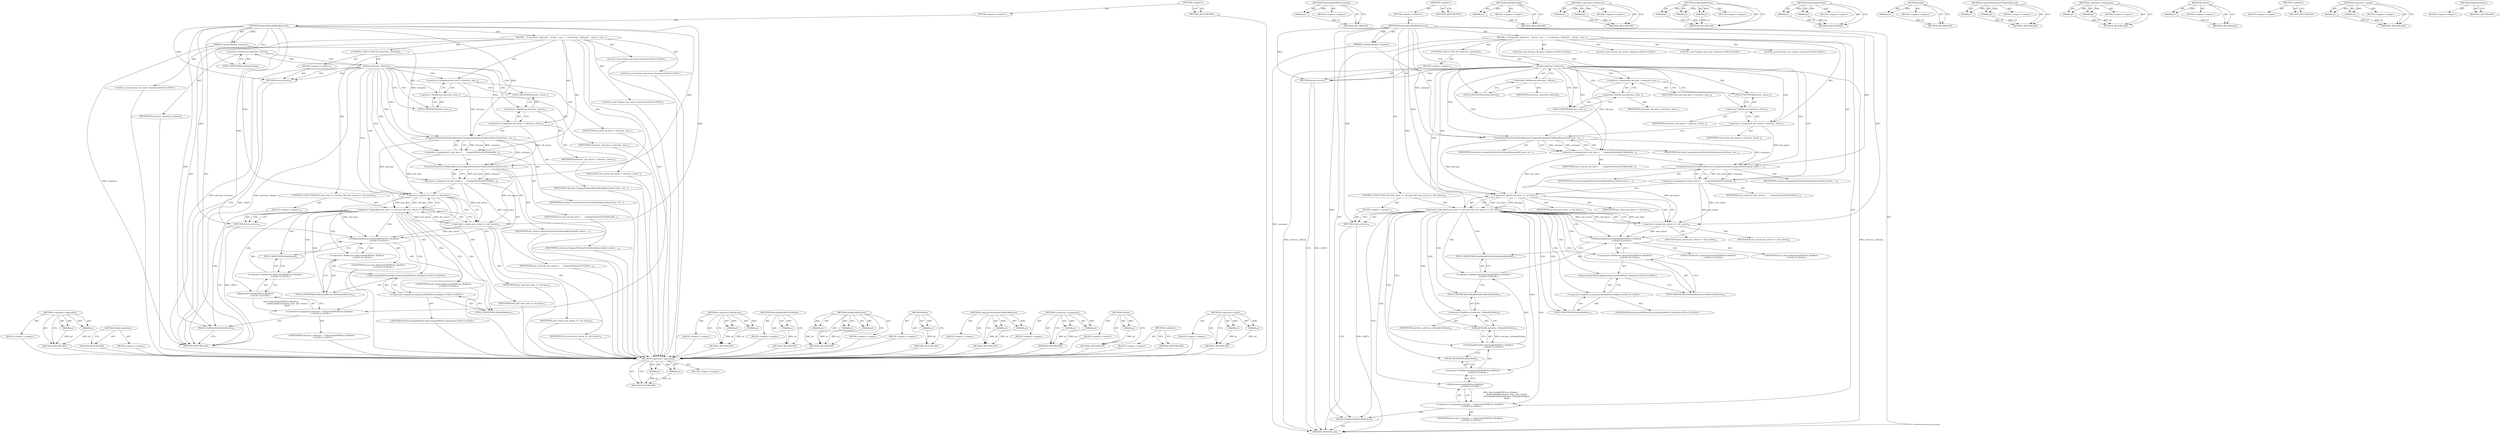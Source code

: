 digraph "&lt;operator&gt;.equals" {
vulnerable_112 [label=<(METHOD,&lt;operator&gt;.logicalAnd)>];
vulnerable_113 [label=<(PARAM,p1)>];
vulnerable_114 [label=<(PARAM,p2)>];
vulnerable_115 [label=<(BLOCK,&lt;empty&gt;,&lt;empty&gt;)>];
vulnerable_116 [label=<(METHOD_RETURN,ANY)>];
vulnerable_137 [label=<(METHOD,SelectionInDOMTree.Builder)>];
vulnerable_138 [label=<(PARAM,p1)>];
vulnerable_139 [label=<(BLOCK,&lt;empty&gt;,&lt;empty&gt;)>];
vulnerable_140 [label=<(METHOD_RETURN,ANY)>];
vulnerable_6 [label=<(METHOD,&lt;global&gt;)<SUB>1</SUB>>];
vulnerable_7 [label=<(BLOCK,&lt;empty&gt;,&lt;empty&gt;)<SUB>1</SUB>>];
vulnerable_8 [label=<(METHOD,NodeChildrenWillBeRemoved)<SUB>1</SUB>>];
vulnerable_9 [label=<(PARAM,ContainerNode&amp; container)<SUB>1</SUB>>];
vulnerable_10 [label=<(BLOCK,{
  if (selection_.IsNone())
    return;
  cons...,{
  if (selection_.IsNone())
    return;
  cons...)<SUB>1</SUB>>];
vulnerable_11 [label=<(CONTROL_STRUCTURE,IF,if (selection_.IsNone()))<SUB>2</SUB>>];
vulnerable_12 [label=<(IsNone,selection_.IsNone())<SUB>2</SUB>>];
vulnerable_13 [label=<(&lt;operator&gt;.fieldAccess,selection_.IsNone)<SUB>2</SUB>>];
vulnerable_14 [label=<(IDENTIFIER,selection_,selection_.IsNone())<SUB>2</SUB>>];
vulnerable_15 [label=<(FIELD_IDENTIFIER,IsNone,IsNone)<SUB>2</SUB>>];
vulnerable_16 [label=<(BLOCK,&lt;empty&gt;,&lt;empty&gt;)<SUB>3</SUB>>];
vulnerable_17 [label=<(RETURN,return;,return;)<SUB>3</SUB>>];
vulnerable_18 [label="<(LOCAL,const Position old_base: Position)<SUB>4</SUB>>"];
vulnerable_19 [label=<(&lt;operator&gt;.assignment,old_base = selection_.base_)<SUB>4</SUB>>];
vulnerable_20 [label=<(IDENTIFIER,old_base,old_base = selection_.base_)<SUB>4</SUB>>];
vulnerable_21 [label=<(&lt;operator&gt;.fieldAccess,selection_.base_)<SUB>4</SUB>>];
vulnerable_22 [label=<(IDENTIFIER,selection_,old_base = selection_.base_)<SUB>4</SUB>>];
vulnerable_23 [label=<(FIELD_IDENTIFIER,base_,base_)<SUB>4</SUB>>];
vulnerable_24 [label="<(LOCAL,const Position old_extent: Position)<SUB>5</SUB>>"];
vulnerable_25 [label=<(&lt;operator&gt;.assignment,old_extent = selection_.extent_)<SUB>5</SUB>>];
vulnerable_26 [label=<(IDENTIFIER,old_extent,old_extent = selection_.extent_)<SUB>5</SUB>>];
vulnerable_27 [label=<(&lt;operator&gt;.fieldAccess,selection_.extent_)<SUB>5</SUB>>];
vulnerable_28 [label=<(IDENTIFIER,selection_,old_extent = selection_.extent_)<SUB>5</SUB>>];
vulnerable_29 [label=<(FIELD_IDENTIFIER,extent_,extent_)<SUB>5</SUB>>];
vulnerable_30 [label="<(LOCAL,const Position new_base: Position)<SUB>6</SUB>>"];
vulnerable_31 [label=<(&lt;operator&gt;.assignment,&amp; new_base =
      ComputePositionForChildrenRe...)<SUB>6</SUB>>];
vulnerable_32 [label=<(IDENTIFIER,new_base,&amp; new_base =
      ComputePositionForChildrenRe...)<SUB>6</SUB>>];
vulnerable_33 [label=<(ComputePositionForChildrenRemoval,ComputePositionForChildrenRemoval(old_base, con...)<SUB>7</SUB>>];
vulnerable_34 [label=<(IDENTIFIER,old_base,ComputePositionForChildrenRemoval(old_base, con...)<SUB>7</SUB>>];
vulnerable_35 [label=<(IDENTIFIER,container,ComputePositionForChildrenRemoval(old_base, con...)<SUB>7</SUB>>];
vulnerable_36 [label="<(LOCAL,const Position new_extent: Position)<SUB>8</SUB>>"];
vulnerable_37 [label=<(&lt;operator&gt;.assignment,&amp; new_extent =
      ComputePositionForChildren...)<SUB>8</SUB>>];
vulnerable_38 [label=<(IDENTIFIER,new_extent,&amp; new_extent =
      ComputePositionForChildren...)<SUB>8</SUB>>];
vulnerable_39 [label=<(ComputePositionForChildrenRemoval,ComputePositionForChildrenRemoval(old_extent, c...)<SUB>9</SUB>>];
vulnerable_40 [label=<(IDENTIFIER,old_extent,ComputePositionForChildrenRemoval(old_extent, c...)<SUB>9</SUB>>];
vulnerable_41 [label=<(IDENTIFIER,container,ComputePositionForChildrenRemoval(old_extent, c...)<SUB>9</SUB>>];
vulnerable_42 [label=<(CONTROL_STRUCTURE,IF,if (new_base == old_base &amp;&amp; new_extent == old_extent))<SUB>10</SUB>>];
vulnerable_43 [label=<(&lt;operator&gt;.logicalAnd,new_base == old_base &amp;&amp; new_extent == old_extent)<SUB>10</SUB>>];
vulnerable_44 [label=<(&lt;operator&gt;.equals,new_base == old_base)<SUB>10</SUB>>];
vulnerable_45 [label=<(IDENTIFIER,new_base,new_base == old_base)<SUB>10</SUB>>];
vulnerable_46 [label=<(IDENTIFIER,old_base,new_base == old_base)<SUB>10</SUB>>];
vulnerable_47 [label=<(&lt;operator&gt;.equals,new_extent == old_extent)<SUB>10</SUB>>];
vulnerable_48 [label=<(IDENTIFIER,new_extent,new_extent == old_extent)<SUB>10</SUB>>];
vulnerable_49 [label=<(IDENTIFIER,old_extent,new_extent == old_extent)<SUB>10</SUB>>];
vulnerable_50 [label=<(BLOCK,&lt;empty&gt;,&lt;empty&gt;)<SUB>11</SUB>>];
vulnerable_51 [label=<(RETURN,return;,return;)<SUB>11</SUB>>];
vulnerable_52 [label="<(&lt;operator&gt;.assignment,selection_ = SelectionInDOMTree::Builder()
    ...)<SUB>12</SUB>>"];
vulnerable_53 [label="<(IDENTIFIER,selection_,selection_ = SelectionInDOMTree::Builder()
    ...)<SUB>12</SUB>>"];
vulnerable_54 [label="<(Build,SelectionInDOMTree::Builder()
                 ...)<SUB>12</SUB>>"];
vulnerable_55 [label="<(&lt;operator&gt;.fieldAccess,SelectionInDOMTree::Builder()
                 ...)<SUB>12</SUB>>"];
vulnerable_56 [label="<(SetIsHandleVisible,SelectionInDOMTree::Builder()
                 ...)<SUB>12</SUB>>"];
vulnerable_57 [label="<(&lt;operator&gt;.fieldAccess,SelectionInDOMTree::Builder()
                 ...)<SUB>12</SUB>>"];
vulnerable_58 [label="<(SetBaseAndExtent,SelectionInDOMTree::Builder()
                 ...)<SUB>12</SUB>>"];
vulnerable_59 [label="<(&lt;operator&gt;.fieldAccess,SelectionInDOMTree::Builder()
                 ...)<SUB>12</SUB>>"];
vulnerable_60 [label="<(SelectionInDOMTree.Builder,SelectionInDOMTree::Builder())<SUB>12</SUB>>"];
vulnerable_61 [label="<(&lt;operator&gt;.fieldAccess,SelectionInDOMTree::Builder)<SUB>12</SUB>>"];
vulnerable_62 [label="<(IDENTIFIER,SelectionInDOMTree,SelectionInDOMTree::Builder())<SUB>12</SUB>>"];
vulnerable_63 [label=<(FIELD_IDENTIFIER,Builder,Builder)<SUB>12</SUB>>];
vulnerable_64 [label=<(FIELD_IDENTIFIER,SetBaseAndExtent,SetBaseAndExtent)<SUB>12</SUB>>];
vulnerable_65 [label="<(IDENTIFIER,new_base,SelectionInDOMTree::Builder()
                 ...)<SUB>13</SUB>>"];
vulnerable_66 [label="<(IDENTIFIER,new_extent,SelectionInDOMTree::Builder()
                 ...)<SUB>13</SUB>>"];
vulnerable_67 [label=<(FIELD_IDENTIFIER,SetIsHandleVisible,SetIsHandleVisible)<SUB>12</SUB>>];
vulnerable_68 [label=<(IsHandleVisible,selection_.IsHandleVisible())<SUB>14</SUB>>];
vulnerable_69 [label=<(&lt;operator&gt;.fieldAccess,selection_.IsHandleVisible)<SUB>14</SUB>>];
vulnerable_70 [label=<(IDENTIFIER,selection_,selection_.IsHandleVisible())<SUB>14</SUB>>];
vulnerable_71 [label=<(FIELD_IDENTIFIER,IsHandleVisible,IsHandleVisible)<SUB>14</SUB>>];
vulnerable_72 [label=<(FIELD_IDENTIFIER,Build,Build)<SUB>12</SUB>>];
vulnerable_73 [label=<(MarkCacheDirty,MarkCacheDirty())<SUB>16</SUB>>];
vulnerable_74 [label=<(METHOD_RETURN,void)<SUB>1</SUB>>];
vulnerable_76 [label=<(METHOD_RETURN,ANY)<SUB>1</SUB>>];
vulnerable_141 [label=<(METHOD,IsHandleVisible)>];
vulnerable_142 [label=<(PARAM,p1)>];
vulnerable_143 [label=<(BLOCK,&lt;empty&gt;,&lt;empty&gt;)>];
vulnerable_144 [label=<(METHOD_RETURN,ANY)>];
vulnerable_97 [label=<(METHOD,&lt;operator&gt;.fieldAccess)>];
vulnerable_98 [label=<(PARAM,p1)>];
vulnerable_99 [label=<(PARAM,p2)>];
vulnerable_100 [label=<(BLOCK,&lt;empty&gt;,&lt;empty&gt;)>];
vulnerable_101 [label=<(METHOD_RETURN,ANY)>];
vulnerable_131 [label=<(METHOD,SetBaseAndExtent)>];
vulnerable_132 [label=<(PARAM,p1)>];
vulnerable_133 [label=<(PARAM,p2)>];
vulnerable_134 [label=<(PARAM,p3)>];
vulnerable_135 [label=<(BLOCK,&lt;empty&gt;,&lt;empty&gt;)>];
vulnerable_136 [label=<(METHOD_RETURN,ANY)>];
vulnerable_126 [label=<(METHOD,SetIsHandleVisible)>];
vulnerable_127 [label=<(PARAM,p1)>];
vulnerable_128 [label=<(PARAM,p2)>];
vulnerable_129 [label=<(BLOCK,&lt;empty&gt;,&lt;empty&gt;)>];
vulnerable_130 [label=<(METHOD_RETURN,ANY)>];
vulnerable_122 [label=<(METHOD,Build)>];
vulnerable_123 [label=<(PARAM,p1)>];
vulnerable_124 [label=<(BLOCK,&lt;empty&gt;,&lt;empty&gt;)>];
vulnerable_125 [label=<(METHOD_RETURN,ANY)>];
vulnerable_107 [label=<(METHOD,ComputePositionForChildrenRemoval)>];
vulnerable_108 [label=<(PARAM,p1)>];
vulnerable_109 [label=<(PARAM,p2)>];
vulnerable_110 [label=<(BLOCK,&lt;empty&gt;,&lt;empty&gt;)>];
vulnerable_111 [label=<(METHOD_RETURN,ANY)>];
vulnerable_102 [label=<(METHOD,&lt;operator&gt;.assignment)>];
vulnerable_103 [label=<(PARAM,p1)>];
vulnerable_104 [label=<(PARAM,p2)>];
vulnerable_105 [label=<(BLOCK,&lt;empty&gt;,&lt;empty&gt;)>];
vulnerable_106 [label=<(METHOD_RETURN,ANY)>];
vulnerable_93 [label=<(METHOD,IsNone)>];
vulnerable_94 [label=<(PARAM,p1)>];
vulnerable_95 [label=<(BLOCK,&lt;empty&gt;,&lt;empty&gt;)>];
vulnerable_96 [label=<(METHOD_RETURN,ANY)>];
vulnerable_87 [label=<(METHOD,&lt;global&gt;)<SUB>1</SUB>>];
vulnerable_88 [label=<(BLOCK,&lt;empty&gt;,&lt;empty&gt;)>];
vulnerable_89 [label=<(METHOD_RETURN,ANY)>];
vulnerable_117 [label=<(METHOD,&lt;operator&gt;.equals)>];
vulnerable_118 [label=<(PARAM,p1)>];
vulnerable_119 [label=<(PARAM,p2)>];
vulnerable_120 [label=<(BLOCK,&lt;empty&gt;,&lt;empty&gt;)>];
vulnerable_121 [label=<(METHOD_RETURN,ANY)>];
vulnerable_145 [label=<(METHOD,MarkCacheDirty)>];
vulnerable_146 [label=<(BLOCK,&lt;empty&gt;,&lt;empty&gt;)>];
vulnerable_147 [label=<(METHOD_RETURN,ANY)>];
fixed_105 [label=<(METHOD,&lt;operator&gt;.logicalAnd)>];
fixed_106 [label=<(PARAM,p1)>];
fixed_107 [label=<(PARAM,p2)>];
fixed_108 [label=<(BLOCK,&lt;empty&gt;,&lt;empty&gt;)>];
fixed_109 [label=<(METHOD_RETURN,ANY)>];
fixed_129 [label=<(METHOD,MarkCacheDirty)>];
fixed_130 [label=<(BLOCK,&lt;empty&gt;,&lt;empty&gt;)>];
fixed_131 [label=<(METHOD_RETURN,ANY)>];
fixed_6 [label=<(METHOD,&lt;global&gt;)<SUB>1</SUB>>];
fixed_7 [label=<(BLOCK,&lt;empty&gt;,&lt;empty&gt;)<SUB>1</SUB>>];
fixed_8 [label=<(METHOD,NodeChildrenWillBeRemoved)<SUB>1</SUB>>];
fixed_9 [label=<(PARAM,ContainerNode&amp; container)<SUB>1</SUB>>];
fixed_10 [label=<(BLOCK,{
  if (selection_.IsNone())
    return;
  cons...,{
  if (selection_.IsNone())
    return;
  cons...)<SUB>1</SUB>>];
fixed_11 [label=<(CONTROL_STRUCTURE,IF,if (selection_.IsNone()))<SUB>2</SUB>>];
fixed_12 [label=<(IsNone,selection_.IsNone())<SUB>2</SUB>>];
fixed_13 [label=<(&lt;operator&gt;.fieldAccess,selection_.IsNone)<SUB>2</SUB>>];
fixed_14 [label=<(IDENTIFIER,selection_,selection_.IsNone())<SUB>2</SUB>>];
fixed_15 [label=<(FIELD_IDENTIFIER,IsNone,IsNone)<SUB>2</SUB>>];
fixed_16 [label=<(BLOCK,&lt;empty&gt;,&lt;empty&gt;)<SUB>3</SUB>>];
fixed_17 [label=<(RETURN,return;,return;)<SUB>3</SUB>>];
fixed_18 [label="<(LOCAL,const Position old_base: Position)<SUB>4</SUB>>"];
fixed_19 [label=<(&lt;operator&gt;.assignment,old_base = selection_.base_)<SUB>4</SUB>>];
fixed_20 [label=<(IDENTIFIER,old_base,old_base = selection_.base_)<SUB>4</SUB>>];
fixed_21 [label=<(&lt;operator&gt;.fieldAccess,selection_.base_)<SUB>4</SUB>>];
fixed_22 [label=<(IDENTIFIER,selection_,old_base = selection_.base_)<SUB>4</SUB>>];
fixed_23 [label=<(FIELD_IDENTIFIER,base_,base_)<SUB>4</SUB>>];
fixed_24 [label="<(LOCAL,const Position old_extent: Position)<SUB>5</SUB>>"];
fixed_25 [label=<(&lt;operator&gt;.assignment,old_extent = selection_.extent_)<SUB>5</SUB>>];
fixed_26 [label=<(IDENTIFIER,old_extent,old_extent = selection_.extent_)<SUB>5</SUB>>];
fixed_27 [label=<(&lt;operator&gt;.fieldAccess,selection_.extent_)<SUB>5</SUB>>];
fixed_28 [label=<(IDENTIFIER,selection_,old_extent = selection_.extent_)<SUB>5</SUB>>];
fixed_29 [label=<(FIELD_IDENTIFIER,extent_,extent_)<SUB>5</SUB>>];
fixed_30 [label="<(LOCAL,const Position new_base: Position)<SUB>6</SUB>>"];
fixed_31 [label=<(&lt;operator&gt;.assignment,&amp; new_base =
      ComputePositionForChildrenRe...)<SUB>6</SUB>>];
fixed_32 [label=<(IDENTIFIER,new_base,&amp; new_base =
      ComputePositionForChildrenRe...)<SUB>6</SUB>>];
fixed_33 [label=<(ComputePositionForChildrenRemoval,ComputePositionForChildrenRemoval(old_base, con...)<SUB>7</SUB>>];
fixed_34 [label=<(IDENTIFIER,old_base,ComputePositionForChildrenRemoval(old_base, con...)<SUB>7</SUB>>];
fixed_35 [label=<(IDENTIFIER,container,ComputePositionForChildrenRemoval(old_base, con...)<SUB>7</SUB>>];
fixed_36 [label="<(LOCAL,const Position new_extent: Position)<SUB>8</SUB>>"];
fixed_37 [label=<(&lt;operator&gt;.assignment,&amp; new_extent =
      ComputePositionForChildren...)<SUB>8</SUB>>];
fixed_38 [label=<(IDENTIFIER,new_extent,&amp; new_extent =
      ComputePositionForChildren...)<SUB>8</SUB>>];
fixed_39 [label=<(ComputePositionForChildrenRemoval,ComputePositionForChildrenRemoval(old_extent, c...)<SUB>9</SUB>>];
fixed_40 [label=<(IDENTIFIER,old_extent,ComputePositionForChildrenRemoval(old_extent, c...)<SUB>9</SUB>>];
fixed_41 [label=<(IDENTIFIER,container,ComputePositionForChildrenRemoval(old_extent, c...)<SUB>9</SUB>>];
fixed_42 [label=<(CONTROL_STRUCTURE,IF,if (new_base == old_base &amp;&amp; new_extent == old_extent))<SUB>10</SUB>>];
fixed_43 [label=<(&lt;operator&gt;.logicalAnd,new_base == old_base &amp;&amp; new_extent == old_extent)<SUB>10</SUB>>];
fixed_44 [label=<(&lt;operator&gt;.equals,new_base == old_base)<SUB>10</SUB>>];
fixed_45 [label=<(IDENTIFIER,new_base,new_base == old_base)<SUB>10</SUB>>];
fixed_46 [label=<(IDENTIFIER,old_base,new_base == old_base)<SUB>10</SUB>>];
fixed_47 [label=<(&lt;operator&gt;.equals,new_extent == old_extent)<SUB>10</SUB>>];
fixed_48 [label=<(IDENTIFIER,new_extent,new_extent == old_extent)<SUB>10</SUB>>];
fixed_49 [label=<(IDENTIFIER,old_extent,new_extent == old_extent)<SUB>10</SUB>>];
fixed_50 [label=<(BLOCK,&lt;empty&gt;,&lt;empty&gt;)<SUB>11</SUB>>];
fixed_51 [label=<(RETURN,return;,return;)<SUB>11</SUB>>];
fixed_52 [label="<(&lt;operator&gt;.assignment,selection_ = SelectionInDOMTree::Builder()
    ...)<SUB>12</SUB>>"];
fixed_53 [label="<(IDENTIFIER,selection_,selection_ = SelectionInDOMTree::Builder()
    ...)<SUB>12</SUB>>"];
fixed_54 [label="<(Build,SelectionInDOMTree::Builder()
                 ...)<SUB>12</SUB>>"];
fixed_55 [label="<(&lt;operator&gt;.fieldAccess,SelectionInDOMTree::Builder()
                 ...)<SUB>12</SUB>>"];
fixed_56 [label="<(SetBaseAndExtent,SelectionInDOMTree::Builder()
                 ...)<SUB>12</SUB>>"];
fixed_57 [label="<(&lt;operator&gt;.fieldAccess,SelectionInDOMTree::Builder()
                 ...)<SUB>12</SUB>>"];
fixed_58 [label="<(SelectionInDOMTree.Builder,SelectionInDOMTree::Builder())<SUB>12</SUB>>"];
fixed_59 [label="<(&lt;operator&gt;.fieldAccess,SelectionInDOMTree::Builder)<SUB>12</SUB>>"];
fixed_60 [label="<(IDENTIFIER,SelectionInDOMTree,SelectionInDOMTree::Builder())<SUB>12</SUB>>"];
fixed_61 [label=<(FIELD_IDENTIFIER,Builder,Builder)<SUB>12</SUB>>];
fixed_62 [label=<(FIELD_IDENTIFIER,SetBaseAndExtent,SetBaseAndExtent)<SUB>12</SUB>>];
fixed_63 [label="<(IDENTIFIER,new_base,SelectionInDOMTree::Builder()
                 ...)<SUB>13</SUB>>"];
fixed_64 [label="<(IDENTIFIER,new_extent,SelectionInDOMTree::Builder()
                 ...)<SUB>13</SUB>>"];
fixed_65 [label=<(FIELD_IDENTIFIER,Build,Build)<SUB>12</SUB>>];
fixed_66 [label=<(MarkCacheDirty,MarkCacheDirty())<SUB>15</SUB>>];
fixed_67 [label=<(METHOD_RETURN,void)<SUB>1</SUB>>];
fixed_69 [label=<(METHOD_RETURN,ANY)<SUB>1</SUB>>];
fixed_90 [label=<(METHOD,&lt;operator&gt;.fieldAccess)>];
fixed_91 [label=<(PARAM,p1)>];
fixed_92 [label=<(PARAM,p2)>];
fixed_93 [label=<(BLOCK,&lt;empty&gt;,&lt;empty&gt;)>];
fixed_94 [label=<(METHOD_RETURN,ANY)>];
fixed_125 [label=<(METHOD,SelectionInDOMTree.Builder)>];
fixed_126 [label=<(PARAM,p1)>];
fixed_127 [label=<(BLOCK,&lt;empty&gt;,&lt;empty&gt;)>];
fixed_128 [label=<(METHOD_RETURN,ANY)>];
fixed_119 [label=<(METHOD,SetBaseAndExtent)>];
fixed_120 [label=<(PARAM,p1)>];
fixed_121 [label=<(PARAM,p2)>];
fixed_122 [label=<(PARAM,p3)>];
fixed_123 [label=<(BLOCK,&lt;empty&gt;,&lt;empty&gt;)>];
fixed_124 [label=<(METHOD_RETURN,ANY)>];
fixed_115 [label=<(METHOD,Build)>];
fixed_116 [label=<(PARAM,p1)>];
fixed_117 [label=<(BLOCK,&lt;empty&gt;,&lt;empty&gt;)>];
fixed_118 [label=<(METHOD_RETURN,ANY)>];
fixed_100 [label=<(METHOD,ComputePositionForChildrenRemoval)>];
fixed_101 [label=<(PARAM,p1)>];
fixed_102 [label=<(PARAM,p2)>];
fixed_103 [label=<(BLOCK,&lt;empty&gt;,&lt;empty&gt;)>];
fixed_104 [label=<(METHOD_RETURN,ANY)>];
fixed_95 [label=<(METHOD,&lt;operator&gt;.assignment)>];
fixed_96 [label=<(PARAM,p1)>];
fixed_97 [label=<(PARAM,p2)>];
fixed_98 [label=<(BLOCK,&lt;empty&gt;,&lt;empty&gt;)>];
fixed_99 [label=<(METHOD_RETURN,ANY)>];
fixed_86 [label=<(METHOD,IsNone)>];
fixed_87 [label=<(PARAM,p1)>];
fixed_88 [label=<(BLOCK,&lt;empty&gt;,&lt;empty&gt;)>];
fixed_89 [label=<(METHOD_RETURN,ANY)>];
fixed_80 [label=<(METHOD,&lt;global&gt;)<SUB>1</SUB>>];
fixed_81 [label=<(BLOCK,&lt;empty&gt;,&lt;empty&gt;)>];
fixed_82 [label=<(METHOD_RETURN,ANY)>];
fixed_110 [label=<(METHOD,&lt;operator&gt;.equals)>];
fixed_111 [label=<(PARAM,p1)>];
fixed_112 [label=<(PARAM,p2)>];
fixed_113 [label=<(BLOCK,&lt;empty&gt;,&lt;empty&gt;)>];
fixed_114 [label=<(METHOD_RETURN,ANY)>];
vulnerable_112 -> vulnerable_113  [key=0, label="AST: "];
vulnerable_112 -> vulnerable_113  [key=1, label="DDG: "];
vulnerable_112 -> vulnerable_115  [key=0, label="AST: "];
vulnerable_112 -> vulnerable_114  [key=0, label="AST: "];
vulnerable_112 -> vulnerable_114  [key=1, label="DDG: "];
vulnerable_112 -> vulnerable_116  [key=0, label="AST: "];
vulnerable_112 -> vulnerable_116  [key=1, label="CFG: "];
vulnerable_113 -> vulnerable_116  [key=0, label="DDG: p1"];
vulnerable_114 -> vulnerable_116  [key=0, label="DDG: p2"];
vulnerable_137 -> vulnerable_138  [key=0, label="AST: "];
vulnerable_137 -> vulnerable_138  [key=1, label="DDG: "];
vulnerable_137 -> vulnerable_139  [key=0, label="AST: "];
vulnerable_137 -> vulnerable_140  [key=0, label="AST: "];
vulnerable_137 -> vulnerable_140  [key=1, label="CFG: "];
vulnerable_138 -> vulnerable_140  [key=0, label="DDG: p1"];
vulnerable_6 -> vulnerable_7  [key=0, label="AST: "];
vulnerable_6 -> vulnerable_76  [key=0, label="AST: "];
vulnerable_6 -> vulnerable_76  [key=1, label="CFG: "];
vulnerable_7 -> vulnerable_8  [key=0, label="AST: "];
vulnerable_8 -> vulnerable_9  [key=0, label="AST: "];
vulnerable_8 -> vulnerable_9  [key=1, label="DDG: "];
vulnerable_8 -> vulnerable_10  [key=0, label="AST: "];
vulnerable_8 -> vulnerable_74  [key=0, label="AST: "];
vulnerable_8 -> vulnerable_15  [key=0, label="CFG: "];
vulnerable_8 -> vulnerable_73  [key=0, label="DDG: "];
vulnerable_8 -> vulnerable_17  [key=0, label="DDG: "];
vulnerable_8 -> vulnerable_33  [key=0, label="DDG: "];
vulnerable_8 -> vulnerable_39  [key=0, label="DDG: "];
vulnerable_8 -> vulnerable_51  [key=0, label="DDG: "];
vulnerable_8 -> vulnerable_44  [key=0, label="DDG: "];
vulnerable_8 -> vulnerable_47  [key=0, label="DDG: "];
vulnerable_8 -> vulnerable_58  [key=0, label="DDG: "];
vulnerable_9 -> vulnerable_74  [key=0, label="DDG: container"];
vulnerable_9 -> vulnerable_33  [key=0, label="DDG: container"];
vulnerable_10 -> vulnerable_11  [key=0, label="AST: "];
vulnerable_10 -> vulnerable_18  [key=0, label="AST: "];
vulnerable_10 -> vulnerable_19  [key=0, label="AST: "];
vulnerable_10 -> vulnerable_24  [key=0, label="AST: "];
vulnerable_10 -> vulnerable_25  [key=0, label="AST: "];
vulnerable_10 -> vulnerable_30  [key=0, label="AST: "];
vulnerable_10 -> vulnerable_31  [key=0, label="AST: "];
vulnerable_10 -> vulnerable_36  [key=0, label="AST: "];
vulnerable_10 -> vulnerable_37  [key=0, label="AST: "];
vulnerable_10 -> vulnerable_42  [key=0, label="AST: "];
vulnerable_10 -> vulnerable_52  [key=0, label="AST: "];
vulnerable_10 -> vulnerable_73  [key=0, label="AST: "];
vulnerable_11 -> vulnerable_12  [key=0, label="AST: "];
vulnerable_11 -> vulnerable_16  [key=0, label="AST: "];
vulnerable_12 -> vulnerable_13  [key=0, label="AST: "];
vulnerable_12 -> vulnerable_17  [key=0, label="CFG: "];
vulnerable_12 -> vulnerable_17  [key=1, label="CDG: "];
vulnerable_12 -> vulnerable_23  [key=0, label="CFG: "];
vulnerable_12 -> vulnerable_23  [key=1, label="CDG: "];
vulnerable_12 -> vulnerable_74  [key=0, label="DDG: selection_.IsNone"];
vulnerable_12 -> vulnerable_74  [key=1, label="DDG: selection_.IsNone()"];
vulnerable_12 -> vulnerable_21  [key=0, label="CDG: "];
vulnerable_12 -> vulnerable_19  [key=0, label="CDG: "];
vulnerable_12 -> vulnerable_37  [key=0, label="CDG: "];
vulnerable_12 -> vulnerable_25  [key=0, label="CDG: "];
vulnerable_12 -> vulnerable_27  [key=0, label="CDG: "];
vulnerable_12 -> vulnerable_29  [key=0, label="CDG: "];
vulnerable_12 -> vulnerable_44  [key=0, label="CDG: "];
vulnerable_12 -> vulnerable_43  [key=0, label="CDG: "];
vulnerable_12 -> vulnerable_33  [key=0, label="CDG: "];
vulnerable_12 -> vulnerable_39  [key=0, label="CDG: "];
vulnerable_12 -> vulnerable_31  [key=0, label="CDG: "];
vulnerable_13 -> vulnerable_14  [key=0, label="AST: "];
vulnerable_13 -> vulnerable_15  [key=0, label="AST: "];
vulnerable_13 -> vulnerable_12  [key=0, label="CFG: "];
vulnerable_15 -> vulnerable_13  [key=0, label="CFG: "];
vulnerable_16 -> vulnerable_17  [key=0, label="AST: "];
vulnerable_17 -> vulnerable_74  [key=0, label="CFG: "];
vulnerable_17 -> vulnerable_74  [key=1, label="DDG: &lt;RET&gt;"];
vulnerable_19 -> vulnerable_20  [key=0, label="AST: "];
vulnerable_19 -> vulnerable_21  [key=0, label="AST: "];
vulnerable_19 -> vulnerable_29  [key=0, label="CFG: "];
vulnerable_19 -> vulnerable_33  [key=0, label="DDG: old_base"];
vulnerable_21 -> vulnerable_22  [key=0, label="AST: "];
vulnerable_21 -> vulnerable_23  [key=0, label="AST: "];
vulnerable_21 -> vulnerable_19  [key=0, label="CFG: "];
vulnerable_23 -> vulnerable_21  [key=0, label="CFG: "];
vulnerable_25 -> vulnerable_26  [key=0, label="AST: "];
vulnerable_25 -> vulnerable_27  [key=0, label="AST: "];
vulnerable_25 -> vulnerable_33  [key=0, label="CFG: "];
vulnerable_25 -> vulnerable_39  [key=0, label="DDG: old_extent"];
vulnerable_27 -> vulnerable_28  [key=0, label="AST: "];
vulnerable_27 -> vulnerable_29  [key=0, label="AST: "];
vulnerable_27 -> vulnerable_25  [key=0, label="CFG: "];
vulnerable_29 -> vulnerable_27  [key=0, label="CFG: "];
vulnerable_31 -> vulnerable_32  [key=0, label="AST: "];
vulnerable_31 -> vulnerable_33  [key=0, label="AST: "];
vulnerable_31 -> vulnerable_39  [key=0, label="CFG: "];
vulnerable_31 -> vulnerable_44  [key=0, label="DDG: new_base"];
vulnerable_33 -> vulnerable_34  [key=0, label="AST: "];
vulnerable_33 -> vulnerable_35  [key=0, label="AST: "];
vulnerable_33 -> vulnerable_31  [key=0, label="CFG: "];
vulnerable_33 -> vulnerable_31  [key=1, label="DDG: old_base"];
vulnerable_33 -> vulnerable_31  [key=2, label="DDG: container"];
vulnerable_33 -> vulnerable_39  [key=0, label="DDG: container"];
vulnerable_33 -> vulnerable_44  [key=0, label="DDG: old_base"];
vulnerable_37 -> vulnerable_38  [key=0, label="AST: "];
vulnerable_37 -> vulnerable_39  [key=0, label="AST: "];
vulnerable_37 -> vulnerable_44  [key=0, label="CFG: "];
vulnerable_37 -> vulnerable_47  [key=0, label="DDG: new_extent"];
vulnerable_37 -> vulnerable_58  [key=0, label="DDG: new_extent"];
vulnerable_39 -> vulnerable_40  [key=0, label="AST: "];
vulnerable_39 -> vulnerable_41  [key=0, label="AST: "];
vulnerable_39 -> vulnerable_37  [key=0, label="CFG: "];
vulnerable_39 -> vulnerable_37  [key=1, label="DDG: old_extent"];
vulnerable_39 -> vulnerable_37  [key=2, label="DDG: container"];
vulnerable_39 -> vulnerable_47  [key=0, label="DDG: old_extent"];
vulnerable_42 -> vulnerable_43  [key=0, label="AST: "];
vulnerable_42 -> vulnerable_50  [key=0, label="AST: "];
vulnerable_43 -> vulnerable_44  [key=0, label="AST: "];
vulnerable_43 -> vulnerable_47  [key=0, label="AST: "];
vulnerable_43 -> vulnerable_51  [key=0, label="CFG: "];
vulnerable_43 -> vulnerable_51  [key=1, label="CDG: "];
vulnerable_43 -> vulnerable_63  [key=0, label="CFG: "];
vulnerable_43 -> vulnerable_63  [key=1, label="CDG: "];
vulnerable_43 -> vulnerable_68  [key=0, label="CDG: "];
vulnerable_43 -> vulnerable_60  [key=0, label="CDG: "];
vulnerable_43 -> vulnerable_73  [key=0, label="CDG: "];
vulnerable_43 -> vulnerable_64  [key=0, label="CDG: "];
vulnerable_43 -> vulnerable_57  [key=0, label="CDG: "];
vulnerable_43 -> vulnerable_52  [key=0, label="CDG: "];
vulnerable_43 -> vulnerable_72  [key=0, label="CDG: "];
vulnerable_43 -> vulnerable_56  [key=0, label="CDG: "];
vulnerable_43 -> vulnerable_69  [key=0, label="CDG: "];
vulnerable_43 -> vulnerable_67  [key=0, label="CDG: "];
vulnerable_43 -> vulnerable_59  [key=0, label="CDG: "];
vulnerable_43 -> vulnerable_54  [key=0, label="CDG: "];
vulnerable_43 -> vulnerable_58  [key=0, label="CDG: "];
vulnerable_43 -> vulnerable_61  [key=0, label="CDG: "];
vulnerable_43 -> vulnerable_71  [key=0, label="CDG: "];
vulnerable_43 -> vulnerable_55  [key=0, label="CDG: "];
vulnerable_44 -> vulnerable_45  [key=0, label="AST: "];
vulnerable_44 -> vulnerable_46  [key=0, label="AST: "];
vulnerable_44 -> vulnerable_43  [key=0, label="CFG: "];
vulnerable_44 -> vulnerable_43  [key=1, label="DDG: new_base"];
vulnerable_44 -> vulnerable_43  [key=2, label="DDG: old_base"];
vulnerable_44 -> vulnerable_47  [key=0, label="CFG: "];
vulnerable_44 -> vulnerable_47  [key=1, label="CDG: "];
vulnerable_44 -> vulnerable_58  [key=0, label="DDG: new_base"];
vulnerable_47 -> vulnerable_48  [key=0, label="AST: "];
vulnerable_47 -> vulnerable_49  [key=0, label="AST: "];
vulnerable_47 -> vulnerable_43  [key=0, label="CFG: "];
vulnerable_47 -> vulnerable_43  [key=1, label="DDG: new_extent"];
vulnerable_47 -> vulnerable_43  [key=2, label="DDG: old_extent"];
vulnerable_47 -> vulnerable_58  [key=0, label="DDG: new_extent"];
vulnerable_50 -> vulnerable_51  [key=0, label="AST: "];
vulnerable_51 -> vulnerable_74  [key=0, label="CFG: "];
vulnerable_51 -> vulnerable_74  [key=1, label="DDG: &lt;RET&gt;"];
vulnerable_52 -> vulnerable_53  [key=0, label="AST: "];
vulnerable_52 -> vulnerable_54  [key=0, label="AST: "];
vulnerable_52 -> vulnerable_73  [key=0, label="CFG: "];
vulnerable_54 -> vulnerable_55  [key=0, label="AST: "];
vulnerable_54 -> vulnerable_52  [key=0, label="CFG: "];
vulnerable_54 -> vulnerable_52  [key=1, label="DDG: SelectionInDOMTree::Builder()
                    .SetBaseAndExtent(new_base, new_extent)
                   .SetIsHandleVisible(selection_.IsHandleVisible())
                    .Build"];
vulnerable_55 -> vulnerable_56  [key=0, label="AST: "];
vulnerable_55 -> vulnerable_72  [key=0, label="AST: "];
vulnerable_55 -> vulnerable_54  [key=0, label="CFG: "];
vulnerable_56 -> vulnerable_57  [key=0, label="AST: "];
vulnerable_56 -> vulnerable_68  [key=0, label="AST: "];
vulnerable_56 -> vulnerable_72  [key=0, label="CFG: "];
vulnerable_57 -> vulnerable_58  [key=0, label="AST: "];
vulnerable_57 -> vulnerable_67  [key=0, label="AST: "];
vulnerable_57 -> vulnerable_71  [key=0, label="CFG: "];
vulnerable_58 -> vulnerable_59  [key=0, label="AST: "];
vulnerable_58 -> vulnerable_65  [key=0, label="AST: "];
vulnerable_58 -> vulnerable_66  [key=0, label="AST: "];
vulnerable_58 -> vulnerable_67  [key=0, label="CFG: "];
vulnerable_59 -> vulnerable_60  [key=0, label="AST: "];
vulnerable_59 -> vulnerable_64  [key=0, label="AST: "];
vulnerable_59 -> vulnerable_58  [key=0, label="CFG: "];
vulnerable_60 -> vulnerable_61  [key=0, label="AST: "];
vulnerable_60 -> vulnerable_64  [key=0, label="CFG: "];
vulnerable_61 -> vulnerable_62  [key=0, label="AST: "];
vulnerable_61 -> vulnerable_63  [key=0, label="AST: "];
vulnerable_61 -> vulnerable_60  [key=0, label="CFG: "];
vulnerable_63 -> vulnerable_61  [key=0, label="CFG: "];
vulnerable_64 -> vulnerable_59  [key=0, label="CFG: "];
vulnerable_67 -> vulnerable_57  [key=0, label="CFG: "];
vulnerable_68 -> vulnerable_69  [key=0, label="AST: "];
vulnerable_68 -> vulnerable_56  [key=0, label="CFG: "];
vulnerable_68 -> vulnerable_56  [key=1, label="DDG: selection_.IsHandleVisible"];
vulnerable_69 -> vulnerable_70  [key=0, label="AST: "];
vulnerable_69 -> vulnerable_71  [key=0, label="AST: "];
vulnerable_69 -> vulnerable_68  [key=0, label="CFG: "];
vulnerable_71 -> vulnerable_69  [key=0, label="CFG: "];
vulnerable_72 -> vulnerable_55  [key=0, label="CFG: "];
vulnerable_73 -> vulnerable_74  [key=0, label="CFG: "];
vulnerable_141 -> vulnerable_142  [key=0, label="AST: "];
vulnerable_141 -> vulnerable_142  [key=1, label="DDG: "];
vulnerable_141 -> vulnerable_143  [key=0, label="AST: "];
vulnerable_141 -> vulnerable_144  [key=0, label="AST: "];
vulnerable_141 -> vulnerable_144  [key=1, label="CFG: "];
vulnerable_142 -> vulnerable_144  [key=0, label="DDG: p1"];
vulnerable_97 -> vulnerable_98  [key=0, label="AST: "];
vulnerable_97 -> vulnerable_98  [key=1, label="DDG: "];
vulnerable_97 -> vulnerable_100  [key=0, label="AST: "];
vulnerable_97 -> vulnerable_99  [key=0, label="AST: "];
vulnerable_97 -> vulnerable_99  [key=1, label="DDG: "];
vulnerable_97 -> vulnerable_101  [key=0, label="AST: "];
vulnerable_97 -> vulnerable_101  [key=1, label="CFG: "];
vulnerable_98 -> vulnerable_101  [key=0, label="DDG: p1"];
vulnerable_99 -> vulnerable_101  [key=0, label="DDG: p2"];
vulnerable_131 -> vulnerable_132  [key=0, label="AST: "];
vulnerable_131 -> vulnerable_132  [key=1, label="DDG: "];
vulnerable_131 -> vulnerable_135  [key=0, label="AST: "];
vulnerable_131 -> vulnerable_133  [key=0, label="AST: "];
vulnerable_131 -> vulnerable_133  [key=1, label="DDG: "];
vulnerable_131 -> vulnerable_136  [key=0, label="AST: "];
vulnerable_131 -> vulnerable_136  [key=1, label="CFG: "];
vulnerable_131 -> vulnerable_134  [key=0, label="AST: "];
vulnerable_131 -> vulnerable_134  [key=1, label="DDG: "];
vulnerable_132 -> vulnerable_136  [key=0, label="DDG: p1"];
vulnerable_133 -> vulnerable_136  [key=0, label="DDG: p2"];
vulnerable_134 -> vulnerable_136  [key=0, label="DDG: p3"];
vulnerable_126 -> vulnerable_127  [key=0, label="AST: "];
vulnerable_126 -> vulnerable_127  [key=1, label="DDG: "];
vulnerable_126 -> vulnerable_129  [key=0, label="AST: "];
vulnerable_126 -> vulnerable_128  [key=0, label="AST: "];
vulnerable_126 -> vulnerable_128  [key=1, label="DDG: "];
vulnerable_126 -> vulnerable_130  [key=0, label="AST: "];
vulnerable_126 -> vulnerable_130  [key=1, label="CFG: "];
vulnerable_127 -> vulnerable_130  [key=0, label="DDG: p1"];
vulnerable_128 -> vulnerable_130  [key=0, label="DDG: p2"];
vulnerable_122 -> vulnerable_123  [key=0, label="AST: "];
vulnerable_122 -> vulnerable_123  [key=1, label="DDG: "];
vulnerable_122 -> vulnerable_124  [key=0, label="AST: "];
vulnerable_122 -> vulnerable_125  [key=0, label="AST: "];
vulnerable_122 -> vulnerable_125  [key=1, label="CFG: "];
vulnerable_123 -> vulnerable_125  [key=0, label="DDG: p1"];
vulnerable_107 -> vulnerable_108  [key=0, label="AST: "];
vulnerable_107 -> vulnerable_108  [key=1, label="DDG: "];
vulnerable_107 -> vulnerable_110  [key=0, label="AST: "];
vulnerable_107 -> vulnerable_109  [key=0, label="AST: "];
vulnerable_107 -> vulnerable_109  [key=1, label="DDG: "];
vulnerable_107 -> vulnerable_111  [key=0, label="AST: "];
vulnerable_107 -> vulnerable_111  [key=1, label="CFG: "];
vulnerable_108 -> vulnerable_111  [key=0, label="DDG: p1"];
vulnerable_109 -> vulnerable_111  [key=0, label="DDG: p2"];
vulnerable_102 -> vulnerable_103  [key=0, label="AST: "];
vulnerable_102 -> vulnerable_103  [key=1, label="DDG: "];
vulnerable_102 -> vulnerable_105  [key=0, label="AST: "];
vulnerable_102 -> vulnerable_104  [key=0, label="AST: "];
vulnerable_102 -> vulnerable_104  [key=1, label="DDG: "];
vulnerable_102 -> vulnerable_106  [key=0, label="AST: "];
vulnerable_102 -> vulnerable_106  [key=1, label="CFG: "];
vulnerable_103 -> vulnerable_106  [key=0, label="DDG: p1"];
vulnerable_104 -> vulnerable_106  [key=0, label="DDG: p2"];
vulnerable_93 -> vulnerable_94  [key=0, label="AST: "];
vulnerable_93 -> vulnerable_94  [key=1, label="DDG: "];
vulnerable_93 -> vulnerable_95  [key=0, label="AST: "];
vulnerable_93 -> vulnerable_96  [key=0, label="AST: "];
vulnerable_93 -> vulnerable_96  [key=1, label="CFG: "];
vulnerable_94 -> vulnerable_96  [key=0, label="DDG: p1"];
vulnerable_87 -> vulnerable_88  [key=0, label="AST: "];
vulnerable_87 -> vulnerable_89  [key=0, label="AST: "];
vulnerable_87 -> vulnerable_89  [key=1, label="CFG: "];
vulnerable_117 -> vulnerable_118  [key=0, label="AST: "];
vulnerable_117 -> vulnerable_118  [key=1, label="DDG: "];
vulnerable_117 -> vulnerable_120  [key=0, label="AST: "];
vulnerable_117 -> vulnerable_119  [key=0, label="AST: "];
vulnerable_117 -> vulnerable_119  [key=1, label="DDG: "];
vulnerable_117 -> vulnerable_121  [key=0, label="AST: "];
vulnerable_117 -> vulnerable_121  [key=1, label="CFG: "];
vulnerable_118 -> vulnerable_121  [key=0, label="DDG: p1"];
vulnerable_119 -> vulnerable_121  [key=0, label="DDG: p2"];
vulnerable_145 -> vulnerable_146  [key=0, label="AST: "];
vulnerable_145 -> vulnerable_147  [key=0, label="AST: "];
vulnerable_145 -> vulnerable_147  [key=1, label="CFG: "];
fixed_105 -> fixed_106  [key=0, label="AST: "];
fixed_105 -> fixed_106  [key=1, label="DDG: "];
fixed_105 -> fixed_108  [key=0, label="AST: "];
fixed_105 -> fixed_107  [key=0, label="AST: "];
fixed_105 -> fixed_107  [key=1, label="DDG: "];
fixed_105 -> fixed_109  [key=0, label="AST: "];
fixed_105 -> fixed_109  [key=1, label="CFG: "];
fixed_106 -> fixed_109  [key=0, label="DDG: p1"];
fixed_107 -> fixed_109  [key=0, label="DDG: p2"];
fixed_108 -> vulnerable_112  [key=0];
fixed_109 -> vulnerable_112  [key=0];
fixed_129 -> fixed_130  [key=0, label="AST: "];
fixed_129 -> fixed_131  [key=0, label="AST: "];
fixed_129 -> fixed_131  [key=1, label="CFG: "];
fixed_130 -> vulnerable_112  [key=0];
fixed_131 -> vulnerable_112  [key=0];
fixed_6 -> fixed_7  [key=0, label="AST: "];
fixed_6 -> fixed_69  [key=0, label="AST: "];
fixed_6 -> fixed_69  [key=1, label="CFG: "];
fixed_7 -> fixed_8  [key=0, label="AST: "];
fixed_8 -> fixed_9  [key=0, label="AST: "];
fixed_8 -> fixed_9  [key=1, label="DDG: "];
fixed_8 -> fixed_10  [key=0, label="AST: "];
fixed_8 -> fixed_67  [key=0, label="AST: "];
fixed_8 -> fixed_15  [key=0, label="CFG: "];
fixed_8 -> fixed_66  [key=0, label="DDG: "];
fixed_8 -> fixed_17  [key=0, label="DDG: "];
fixed_8 -> fixed_33  [key=0, label="DDG: "];
fixed_8 -> fixed_39  [key=0, label="DDG: "];
fixed_8 -> fixed_51  [key=0, label="DDG: "];
fixed_8 -> fixed_44  [key=0, label="DDG: "];
fixed_8 -> fixed_47  [key=0, label="DDG: "];
fixed_8 -> fixed_56  [key=0, label="DDG: "];
fixed_9 -> fixed_67  [key=0, label="DDG: container"];
fixed_9 -> fixed_33  [key=0, label="DDG: container"];
fixed_10 -> fixed_11  [key=0, label="AST: "];
fixed_10 -> fixed_18  [key=0, label="AST: "];
fixed_10 -> fixed_19  [key=0, label="AST: "];
fixed_10 -> fixed_24  [key=0, label="AST: "];
fixed_10 -> fixed_25  [key=0, label="AST: "];
fixed_10 -> fixed_30  [key=0, label="AST: "];
fixed_10 -> fixed_31  [key=0, label="AST: "];
fixed_10 -> fixed_36  [key=0, label="AST: "];
fixed_10 -> fixed_37  [key=0, label="AST: "];
fixed_10 -> fixed_42  [key=0, label="AST: "];
fixed_10 -> fixed_52  [key=0, label="AST: "];
fixed_10 -> fixed_66  [key=0, label="AST: "];
fixed_11 -> fixed_12  [key=0, label="AST: "];
fixed_11 -> fixed_16  [key=0, label="AST: "];
fixed_12 -> fixed_13  [key=0, label="AST: "];
fixed_12 -> fixed_17  [key=0, label="CFG: "];
fixed_12 -> fixed_17  [key=1, label="CDG: "];
fixed_12 -> fixed_23  [key=0, label="CFG: "];
fixed_12 -> fixed_23  [key=1, label="CDG: "];
fixed_12 -> fixed_67  [key=0, label="DDG: selection_.IsNone"];
fixed_12 -> fixed_67  [key=1, label="DDG: selection_.IsNone()"];
fixed_12 -> fixed_21  [key=0, label="CDG: "];
fixed_12 -> fixed_33  [key=0, label="CDG: "];
fixed_12 -> fixed_19  [key=0, label="CDG: "];
fixed_12 -> fixed_37  [key=0, label="CDG: "];
fixed_12 -> fixed_25  [key=0, label="CDG: "];
fixed_12 -> fixed_27  [key=0, label="CDG: "];
fixed_12 -> fixed_29  [key=0, label="CDG: "];
fixed_12 -> fixed_44  [key=0, label="CDG: "];
fixed_12 -> fixed_39  [key=0, label="CDG: "];
fixed_12 -> fixed_31  [key=0, label="CDG: "];
fixed_12 -> fixed_43  [key=0, label="CDG: "];
fixed_13 -> fixed_14  [key=0, label="AST: "];
fixed_13 -> fixed_15  [key=0, label="AST: "];
fixed_13 -> fixed_12  [key=0, label="CFG: "];
fixed_14 -> vulnerable_112  [key=0];
fixed_15 -> fixed_13  [key=0, label="CFG: "];
fixed_16 -> fixed_17  [key=0, label="AST: "];
fixed_17 -> fixed_67  [key=0, label="CFG: "];
fixed_17 -> fixed_67  [key=1, label="DDG: &lt;RET&gt;"];
fixed_18 -> vulnerable_112  [key=0];
fixed_19 -> fixed_20  [key=0, label="AST: "];
fixed_19 -> fixed_21  [key=0, label="AST: "];
fixed_19 -> fixed_29  [key=0, label="CFG: "];
fixed_19 -> fixed_33  [key=0, label="DDG: old_base"];
fixed_20 -> vulnerable_112  [key=0];
fixed_21 -> fixed_22  [key=0, label="AST: "];
fixed_21 -> fixed_23  [key=0, label="AST: "];
fixed_21 -> fixed_19  [key=0, label="CFG: "];
fixed_22 -> vulnerable_112  [key=0];
fixed_23 -> fixed_21  [key=0, label="CFG: "];
fixed_24 -> vulnerable_112  [key=0];
fixed_25 -> fixed_26  [key=0, label="AST: "];
fixed_25 -> fixed_27  [key=0, label="AST: "];
fixed_25 -> fixed_33  [key=0, label="CFG: "];
fixed_25 -> fixed_39  [key=0, label="DDG: old_extent"];
fixed_26 -> vulnerable_112  [key=0];
fixed_27 -> fixed_28  [key=0, label="AST: "];
fixed_27 -> fixed_29  [key=0, label="AST: "];
fixed_27 -> fixed_25  [key=0, label="CFG: "];
fixed_28 -> vulnerable_112  [key=0];
fixed_29 -> fixed_27  [key=0, label="CFG: "];
fixed_30 -> vulnerable_112  [key=0];
fixed_31 -> fixed_32  [key=0, label="AST: "];
fixed_31 -> fixed_33  [key=0, label="AST: "];
fixed_31 -> fixed_39  [key=0, label="CFG: "];
fixed_31 -> fixed_44  [key=0, label="DDG: new_base"];
fixed_32 -> vulnerable_112  [key=0];
fixed_33 -> fixed_34  [key=0, label="AST: "];
fixed_33 -> fixed_35  [key=0, label="AST: "];
fixed_33 -> fixed_31  [key=0, label="CFG: "];
fixed_33 -> fixed_31  [key=1, label="DDG: old_base"];
fixed_33 -> fixed_31  [key=2, label="DDG: container"];
fixed_33 -> fixed_39  [key=0, label="DDG: container"];
fixed_33 -> fixed_44  [key=0, label="DDG: old_base"];
fixed_34 -> vulnerable_112  [key=0];
fixed_35 -> vulnerable_112  [key=0];
fixed_36 -> vulnerable_112  [key=0];
fixed_37 -> fixed_38  [key=0, label="AST: "];
fixed_37 -> fixed_39  [key=0, label="AST: "];
fixed_37 -> fixed_44  [key=0, label="CFG: "];
fixed_37 -> fixed_47  [key=0, label="DDG: new_extent"];
fixed_37 -> fixed_56  [key=0, label="DDG: new_extent"];
fixed_38 -> vulnerable_112  [key=0];
fixed_39 -> fixed_40  [key=0, label="AST: "];
fixed_39 -> fixed_41  [key=0, label="AST: "];
fixed_39 -> fixed_37  [key=0, label="CFG: "];
fixed_39 -> fixed_37  [key=1, label="DDG: old_extent"];
fixed_39 -> fixed_37  [key=2, label="DDG: container"];
fixed_39 -> fixed_47  [key=0, label="DDG: old_extent"];
fixed_40 -> vulnerable_112  [key=0];
fixed_41 -> vulnerable_112  [key=0];
fixed_42 -> fixed_43  [key=0, label="AST: "];
fixed_42 -> fixed_50  [key=0, label="AST: "];
fixed_43 -> fixed_44  [key=0, label="AST: "];
fixed_43 -> fixed_47  [key=0, label="AST: "];
fixed_43 -> fixed_51  [key=0, label="CFG: "];
fixed_43 -> fixed_51  [key=1, label="CDG: "];
fixed_43 -> fixed_61  [key=0, label="CFG: "];
fixed_43 -> fixed_61  [key=1, label="CDG: "];
fixed_43 -> fixed_58  [key=0, label="CDG: "];
fixed_43 -> fixed_57  [key=0, label="CDG: "];
fixed_43 -> fixed_66  [key=0, label="CDG: "];
fixed_43 -> fixed_52  [key=0, label="CDG: "];
fixed_43 -> fixed_56  [key=0, label="CDG: "];
fixed_43 -> fixed_65  [key=0, label="CDG: "];
fixed_43 -> fixed_59  [key=0, label="CDG: "];
fixed_43 -> fixed_55  [key=0, label="CDG: "];
fixed_43 -> fixed_54  [key=0, label="CDG: "];
fixed_43 -> fixed_62  [key=0, label="CDG: "];
fixed_44 -> fixed_45  [key=0, label="AST: "];
fixed_44 -> fixed_46  [key=0, label="AST: "];
fixed_44 -> fixed_43  [key=0, label="CFG: "];
fixed_44 -> fixed_43  [key=1, label="DDG: new_base"];
fixed_44 -> fixed_43  [key=2, label="DDG: old_base"];
fixed_44 -> fixed_47  [key=0, label="CFG: "];
fixed_44 -> fixed_47  [key=1, label="CDG: "];
fixed_44 -> fixed_56  [key=0, label="DDG: new_base"];
fixed_45 -> vulnerable_112  [key=0];
fixed_46 -> vulnerable_112  [key=0];
fixed_47 -> fixed_48  [key=0, label="AST: "];
fixed_47 -> fixed_49  [key=0, label="AST: "];
fixed_47 -> fixed_43  [key=0, label="CFG: "];
fixed_47 -> fixed_43  [key=1, label="DDG: new_extent"];
fixed_47 -> fixed_43  [key=2, label="DDG: old_extent"];
fixed_47 -> fixed_56  [key=0, label="DDG: new_extent"];
fixed_48 -> vulnerable_112  [key=0];
fixed_49 -> vulnerable_112  [key=0];
fixed_50 -> fixed_51  [key=0, label="AST: "];
fixed_51 -> fixed_67  [key=0, label="CFG: "];
fixed_51 -> fixed_67  [key=1, label="DDG: &lt;RET&gt;"];
fixed_52 -> fixed_53  [key=0, label="AST: "];
fixed_52 -> fixed_54  [key=0, label="AST: "];
fixed_52 -> fixed_66  [key=0, label="CFG: "];
fixed_53 -> vulnerable_112  [key=0];
fixed_54 -> fixed_55  [key=0, label="AST: "];
fixed_54 -> fixed_52  [key=0, label="CFG: "];
fixed_54 -> fixed_52  [key=1, label="DDG: SelectionInDOMTree::Builder()
                    .SetBaseAndExtent(new_base, new_extent)
                    .Build"];
fixed_55 -> fixed_56  [key=0, label="AST: "];
fixed_55 -> fixed_65  [key=0, label="AST: "];
fixed_55 -> fixed_54  [key=0, label="CFG: "];
fixed_56 -> fixed_57  [key=0, label="AST: "];
fixed_56 -> fixed_63  [key=0, label="AST: "];
fixed_56 -> fixed_64  [key=0, label="AST: "];
fixed_56 -> fixed_65  [key=0, label="CFG: "];
fixed_57 -> fixed_58  [key=0, label="AST: "];
fixed_57 -> fixed_62  [key=0, label="AST: "];
fixed_57 -> fixed_56  [key=0, label="CFG: "];
fixed_58 -> fixed_59  [key=0, label="AST: "];
fixed_58 -> fixed_62  [key=0, label="CFG: "];
fixed_59 -> fixed_60  [key=0, label="AST: "];
fixed_59 -> fixed_61  [key=0, label="AST: "];
fixed_59 -> fixed_58  [key=0, label="CFG: "];
fixed_60 -> vulnerable_112  [key=0];
fixed_61 -> fixed_59  [key=0, label="CFG: "];
fixed_62 -> fixed_57  [key=0, label="CFG: "];
fixed_63 -> vulnerable_112  [key=0];
fixed_64 -> vulnerable_112  [key=0];
fixed_65 -> fixed_55  [key=0, label="CFG: "];
fixed_66 -> fixed_67  [key=0, label="CFG: "];
fixed_67 -> vulnerable_112  [key=0];
fixed_69 -> vulnerable_112  [key=0];
fixed_90 -> fixed_91  [key=0, label="AST: "];
fixed_90 -> fixed_91  [key=1, label="DDG: "];
fixed_90 -> fixed_93  [key=0, label="AST: "];
fixed_90 -> fixed_92  [key=0, label="AST: "];
fixed_90 -> fixed_92  [key=1, label="DDG: "];
fixed_90 -> fixed_94  [key=0, label="AST: "];
fixed_90 -> fixed_94  [key=1, label="CFG: "];
fixed_91 -> fixed_94  [key=0, label="DDG: p1"];
fixed_92 -> fixed_94  [key=0, label="DDG: p2"];
fixed_93 -> vulnerable_112  [key=0];
fixed_94 -> vulnerable_112  [key=0];
fixed_125 -> fixed_126  [key=0, label="AST: "];
fixed_125 -> fixed_126  [key=1, label="DDG: "];
fixed_125 -> fixed_127  [key=0, label="AST: "];
fixed_125 -> fixed_128  [key=0, label="AST: "];
fixed_125 -> fixed_128  [key=1, label="CFG: "];
fixed_126 -> fixed_128  [key=0, label="DDG: p1"];
fixed_127 -> vulnerable_112  [key=0];
fixed_128 -> vulnerable_112  [key=0];
fixed_119 -> fixed_120  [key=0, label="AST: "];
fixed_119 -> fixed_120  [key=1, label="DDG: "];
fixed_119 -> fixed_123  [key=0, label="AST: "];
fixed_119 -> fixed_121  [key=0, label="AST: "];
fixed_119 -> fixed_121  [key=1, label="DDG: "];
fixed_119 -> fixed_124  [key=0, label="AST: "];
fixed_119 -> fixed_124  [key=1, label="CFG: "];
fixed_119 -> fixed_122  [key=0, label="AST: "];
fixed_119 -> fixed_122  [key=1, label="DDG: "];
fixed_120 -> fixed_124  [key=0, label="DDG: p1"];
fixed_121 -> fixed_124  [key=0, label="DDG: p2"];
fixed_122 -> fixed_124  [key=0, label="DDG: p3"];
fixed_123 -> vulnerable_112  [key=0];
fixed_124 -> vulnerable_112  [key=0];
fixed_115 -> fixed_116  [key=0, label="AST: "];
fixed_115 -> fixed_116  [key=1, label="DDG: "];
fixed_115 -> fixed_117  [key=0, label="AST: "];
fixed_115 -> fixed_118  [key=0, label="AST: "];
fixed_115 -> fixed_118  [key=1, label="CFG: "];
fixed_116 -> fixed_118  [key=0, label="DDG: p1"];
fixed_117 -> vulnerable_112  [key=0];
fixed_118 -> vulnerable_112  [key=0];
fixed_100 -> fixed_101  [key=0, label="AST: "];
fixed_100 -> fixed_101  [key=1, label="DDG: "];
fixed_100 -> fixed_103  [key=0, label="AST: "];
fixed_100 -> fixed_102  [key=0, label="AST: "];
fixed_100 -> fixed_102  [key=1, label="DDG: "];
fixed_100 -> fixed_104  [key=0, label="AST: "];
fixed_100 -> fixed_104  [key=1, label="CFG: "];
fixed_101 -> fixed_104  [key=0, label="DDG: p1"];
fixed_102 -> fixed_104  [key=0, label="DDG: p2"];
fixed_103 -> vulnerable_112  [key=0];
fixed_104 -> vulnerable_112  [key=0];
fixed_95 -> fixed_96  [key=0, label="AST: "];
fixed_95 -> fixed_96  [key=1, label="DDG: "];
fixed_95 -> fixed_98  [key=0, label="AST: "];
fixed_95 -> fixed_97  [key=0, label="AST: "];
fixed_95 -> fixed_97  [key=1, label="DDG: "];
fixed_95 -> fixed_99  [key=0, label="AST: "];
fixed_95 -> fixed_99  [key=1, label="CFG: "];
fixed_96 -> fixed_99  [key=0, label="DDG: p1"];
fixed_97 -> fixed_99  [key=0, label="DDG: p2"];
fixed_98 -> vulnerable_112  [key=0];
fixed_99 -> vulnerable_112  [key=0];
fixed_86 -> fixed_87  [key=0, label="AST: "];
fixed_86 -> fixed_87  [key=1, label="DDG: "];
fixed_86 -> fixed_88  [key=0, label="AST: "];
fixed_86 -> fixed_89  [key=0, label="AST: "];
fixed_86 -> fixed_89  [key=1, label="CFG: "];
fixed_87 -> fixed_89  [key=0, label="DDG: p1"];
fixed_88 -> vulnerable_112  [key=0];
fixed_89 -> vulnerable_112  [key=0];
fixed_80 -> fixed_81  [key=0, label="AST: "];
fixed_80 -> fixed_82  [key=0, label="AST: "];
fixed_80 -> fixed_82  [key=1, label="CFG: "];
fixed_81 -> vulnerable_112  [key=0];
fixed_82 -> vulnerable_112  [key=0];
fixed_110 -> fixed_111  [key=0, label="AST: "];
fixed_110 -> fixed_111  [key=1, label="DDG: "];
fixed_110 -> fixed_113  [key=0, label="AST: "];
fixed_110 -> fixed_112  [key=0, label="AST: "];
fixed_110 -> fixed_112  [key=1, label="DDG: "];
fixed_110 -> fixed_114  [key=0, label="AST: "];
fixed_110 -> fixed_114  [key=1, label="CFG: "];
fixed_111 -> fixed_114  [key=0, label="DDG: p1"];
fixed_112 -> fixed_114  [key=0, label="DDG: p2"];
fixed_113 -> vulnerable_112  [key=0];
fixed_114 -> vulnerable_112  [key=0];
}
